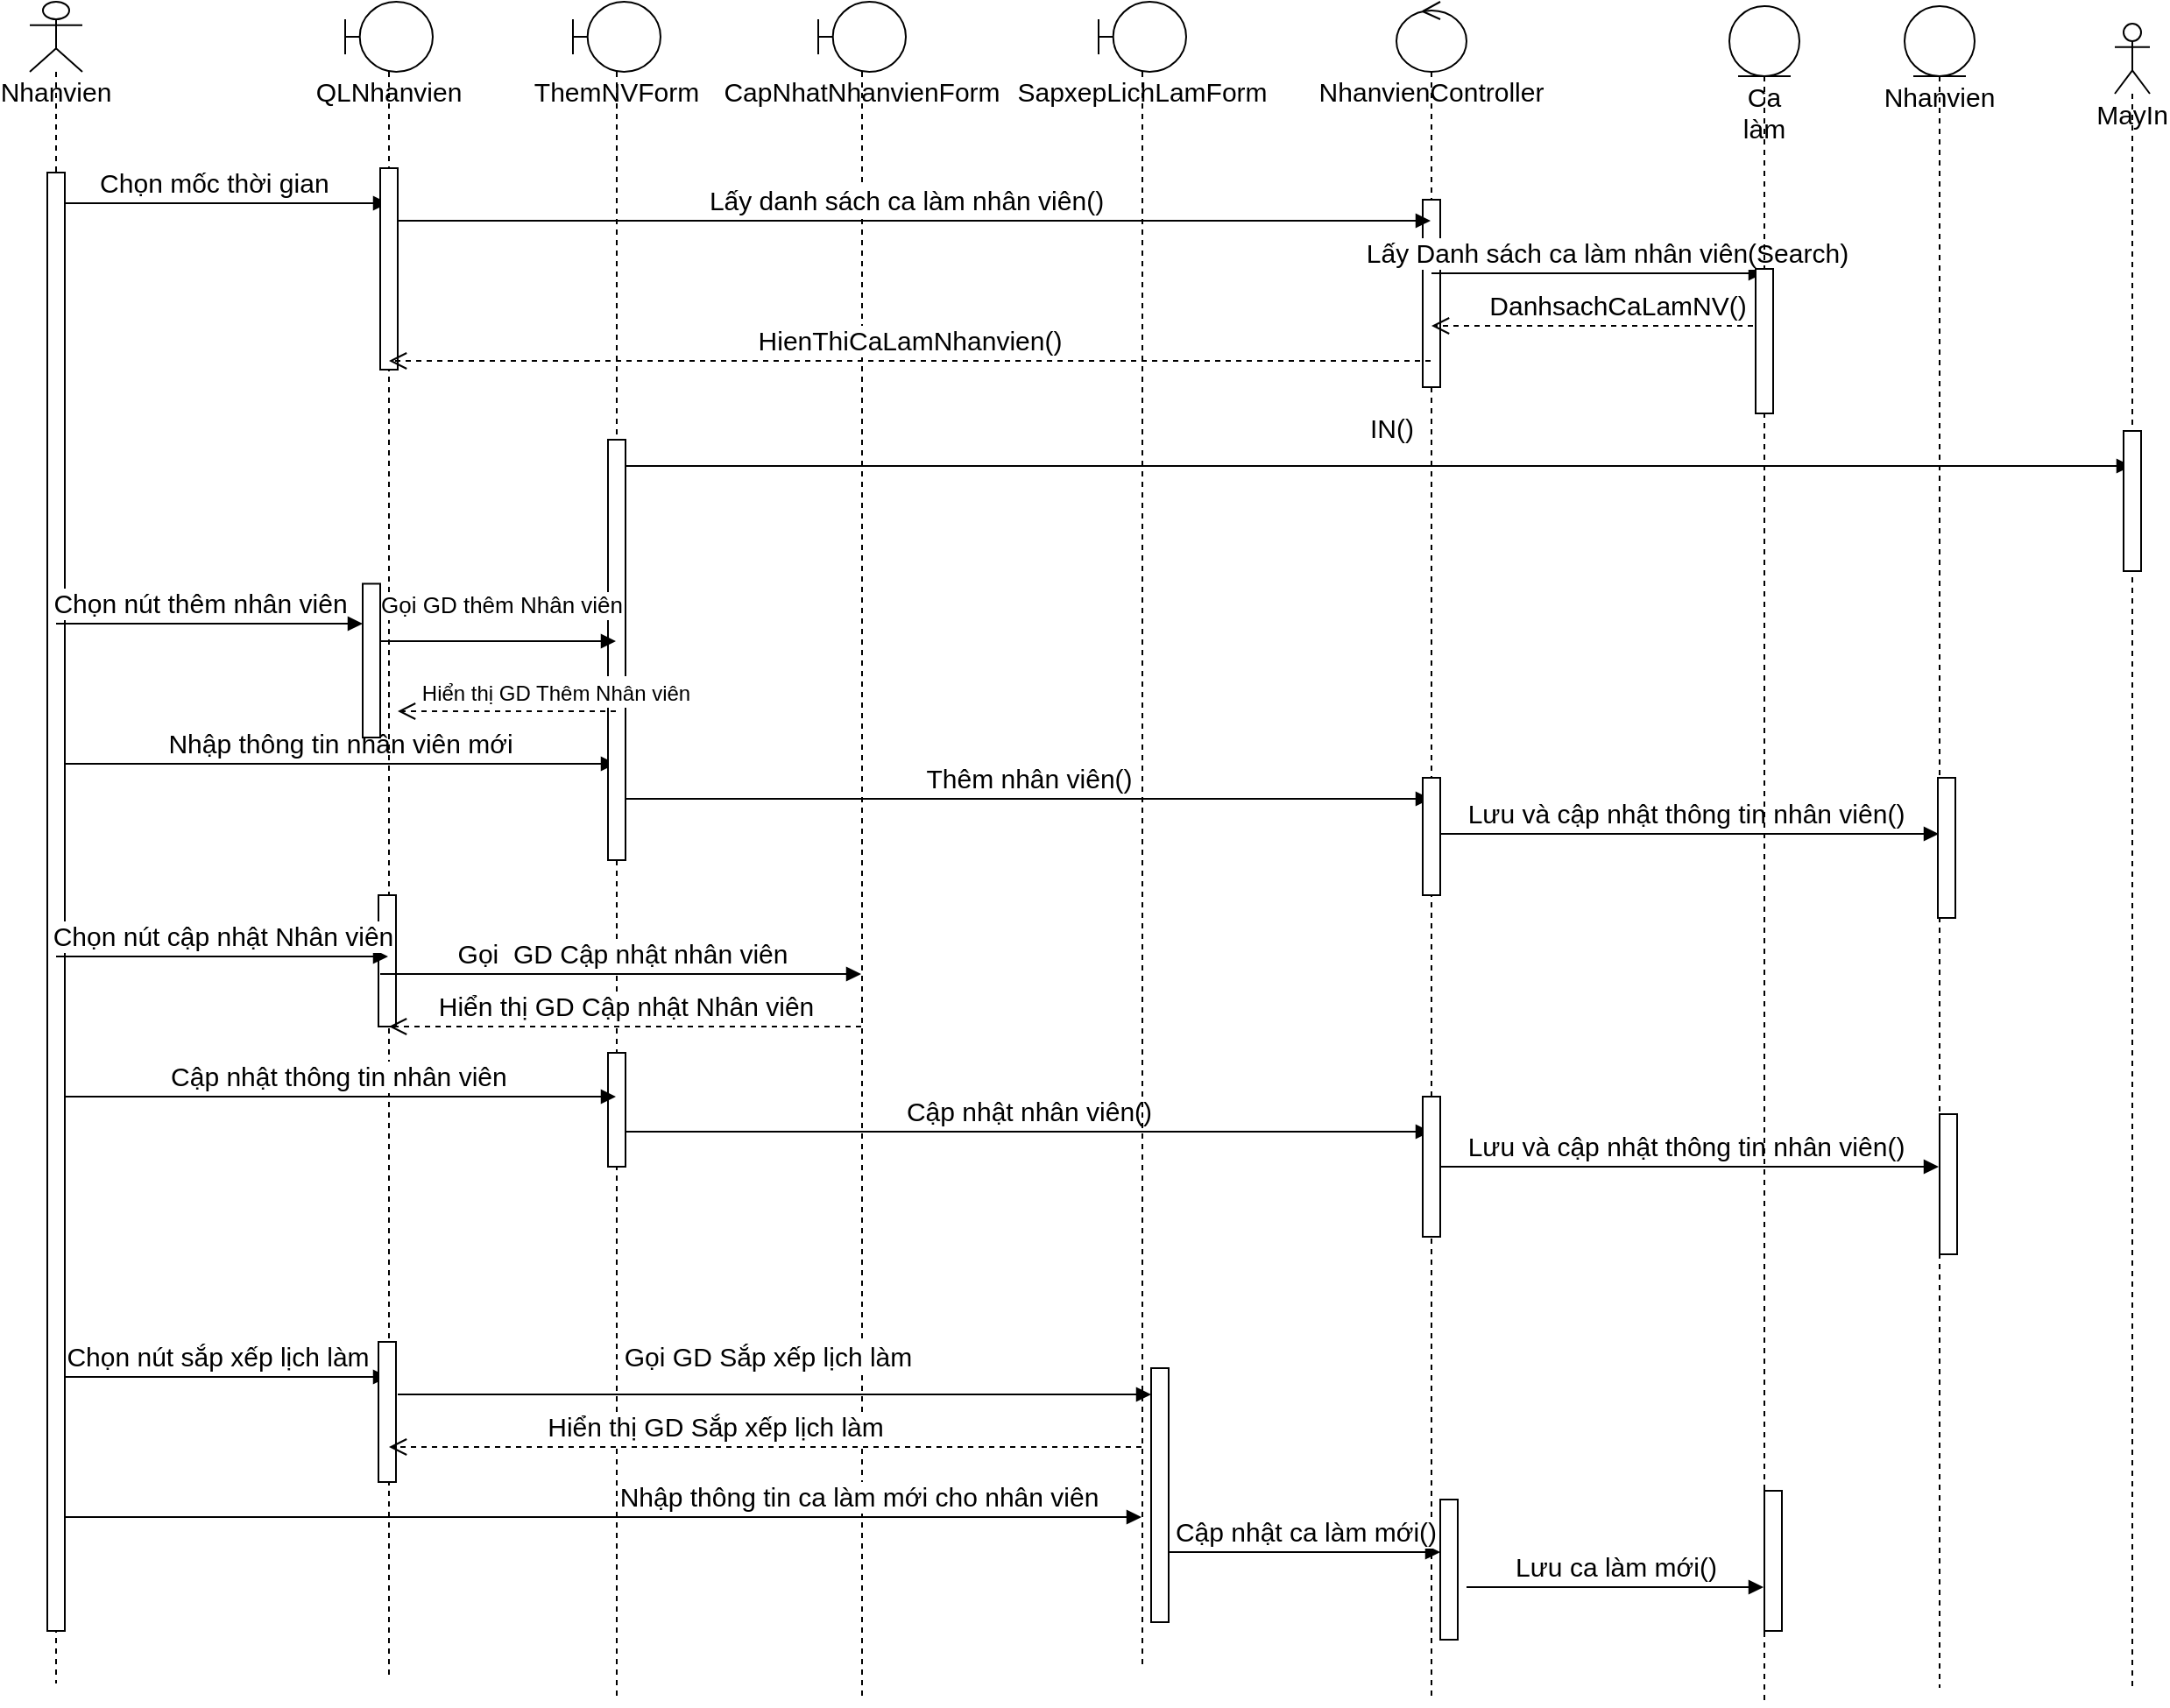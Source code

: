 <mxfile version="13.10.4" type="github">
  <diagram id="GsA88-R3-k9HEr8MOIdp" name="Page-1">
    <mxGraphModel dx="3024" dy="1061" grid="1" gridSize="10" guides="1" tooltips="1" connect="1" arrows="1" fold="1" page="1" pageScale="1" pageWidth="1100" pageHeight="850" math="0" shadow="0">
      <root>
        <mxCell id="0" />
        <mxCell id="1" parent="0" />
        <mxCell id="DxOmsWcF1WVwctE-kaGi-1" value="Nhanvien" style="shape=umlLifeline;participant=umlActor;perimeter=lifelinePerimeter;whiteSpace=wrap;html=1;container=1;collapsible=0;recursiveResize=0;verticalAlign=top;spacingTop=36;outlineConnect=0;fontSize=15;" parent="1" vertex="1">
          <mxGeometry x="10" y="95" width="30" height="960" as="geometry" />
        </mxCell>
        <mxCell id="DxOmsWcF1WVwctE-kaGi-8" value="Chọn mốc thời gian&amp;nbsp;" style="html=1;verticalAlign=bottom;endArrow=block;fontSize=15;" parent="DxOmsWcF1WVwctE-kaGi-1" target="DxOmsWcF1WVwctE-kaGi-7" edge="1">
          <mxGeometry width="80" relative="1" as="geometry">
            <mxPoint x="10" y="115" as="sourcePoint" />
            <mxPoint x="90" y="115" as="targetPoint" />
          </mxGeometry>
        </mxCell>
        <mxCell id="DxOmsWcF1WVwctE-kaGi-23" value="Nhập thông tin nhân viên mới" style="html=1;verticalAlign=bottom;endArrow=block;fontSize=15;" parent="DxOmsWcF1WVwctE-kaGi-1" target="DxOmsWcF1WVwctE-kaGi-2" edge="1">
          <mxGeometry width="80" relative="1" as="geometry">
            <mxPoint x="20" y="435" as="sourcePoint" />
            <mxPoint x="100" y="435" as="targetPoint" />
          </mxGeometry>
        </mxCell>
        <mxCell id="DxOmsWcF1WVwctE-kaGi-36" value="Chọn nút sắp xếp lịch làm" style="html=1;verticalAlign=bottom;endArrow=block;fontSize=15;" parent="DxOmsWcF1WVwctE-kaGi-1" target="DxOmsWcF1WVwctE-kaGi-7" edge="1">
          <mxGeometry width="80" relative="1" as="geometry">
            <mxPoint x="10" y="785" as="sourcePoint" />
            <mxPoint x="90" y="785" as="targetPoint" />
          </mxGeometry>
        </mxCell>
        <mxCell id="DxOmsWcF1WVwctE-kaGi-45" value="" style="html=1;points=[];perimeter=orthogonalPerimeter;fontSize=15;" parent="DxOmsWcF1WVwctE-kaGi-1" vertex="1">
          <mxGeometry x="10" y="97.5" width="10" height="832.5" as="geometry" />
        </mxCell>
        <mxCell id="DxOmsWcF1WVwctE-kaGi-2" value="ThemNVForm" style="shape=umlLifeline;participant=umlBoundary;perimeter=lifelinePerimeter;whiteSpace=wrap;html=1;container=1;collapsible=0;recursiveResize=0;verticalAlign=top;spacingTop=36;outlineConnect=0;fontSize=15;" parent="1" vertex="1">
          <mxGeometry x="320" y="95" width="50" height="970" as="geometry" />
        </mxCell>
        <mxCell id="DxOmsWcF1WVwctE-kaGi-16" value="IN()" style="html=1;verticalAlign=bottom;endArrow=block;fontSize=15;" parent="DxOmsWcF1WVwctE-kaGi-2" target="DxOmsWcF1WVwctE-kaGi-15" edge="1">
          <mxGeometry x="0.017" y="10" width="80" relative="1" as="geometry">
            <mxPoint x="30" y="265" as="sourcePoint" />
            <mxPoint x="110" y="265" as="targetPoint" />
            <mxPoint as="offset" />
          </mxGeometry>
        </mxCell>
        <mxCell id="DxOmsWcF1WVwctE-kaGi-24" value="Thêm nhân viên()" style="html=1;verticalAlign=bottom;endArrow=block;fontSize=15;" parent="DxOmsWcF1WVwctE-kaGi-2" target="DxOmsWcF1WVwctE-kaGi-5" edge="1">
          <mxGeometry width="80" relative="1" as="geometry">
            <mxPoint x="30" y="455" as="sourcePoint" />
            <mxPoint x="110" y="455" as="targetPoint" />
          </mxGeometry>
        </mxCell>
        <mxCell id="DxOmsWcF1WVwctE-kaGi-30" value="Cập nhật nhân viên()" style="html=1;verticalAlign=bottom;endArrow=block;fontSize=15;" parent="DxOmsWcF1WVwctE-kaGi-2" target="DxOmsWcF1WVwctE-kaGi-5" edge="1">
          <mxGeometry width="80" relative="1" as="geometry">
            <mxPoint x="30" y="645" as="sourcePoint" />
            <mxPoint x="110" y="645" as="targetPoint" />
          </mxGeometry>
        </mxCell>
        <mxCell id="DxOmsWcF1WVwctE-kaGi-57" value="" style="html=1;points=[];perimeter=orthogonalPerimeter;fontSize=15;" parent="DxOmsWcF1WVwctE-kaGi-2" vertex="1">
          <mxGeometry x="20" y="250" width="10" height="240" as="geometry" />
        </mxCell>
        <mxCell id="DxOmsWcF1WVwctE-kaGi-59" value="" style="html=1;points=[];perimeter=orthogonalPerimeter;fontSize=15;" parent="DxOmsWcF1WVwctE-kaGi-2" vertex="1">
          <mxGeometry x="20" y="600" width="10" height="65" as="geometry" />
        </mxCell>
        <mxCell id="DxOmsWcF1WVwctE-kaGi-3" value="CapNhatNhanvienForm" style="shape=umlLifeline;participant=umlBoundary;perimeter=lifelinePerimeter;whiteSpace=wrap;html=1;container=1;collapsible=0;recursiveResize=0;verticalAlign=top;spacingTop=36;outlineConnect=0;fontSize=15;" parent="1" vertex="1">
          <mxGeometry x="460" y="95" width="50" height="970" as="geometry" />
        </mxCell>
        <mxCell id="DxOmsWcF1WVwctE-kaGi-5" value="NhanvienController" style="shape=umlLifeline;participant=umlControl;perimeter=lifelinePerimeter;whiteSpace=wrap;html=1;container=1;collapsible=0;recursiveResize=0;verticalAlign=top;spacingTop=36;outlineConnect=0;fontSize=15;" parent="1" vertex="1">
          <mxGeometry x="790" y="95" width="40" height="970" as="geometry" />
        </mxCell>
        <mxCell id="DxOmsWcF1WVwctE-kaGi-25" value="Lưu và cập nhật thông tin nhân viên()" style="html=1;verticalAlign=bottom;endArrow=block;fontSize=15;" parent="DxOmsWcF1WVwctE-kaGi-5" target="DxOmsWcF1WVwctE-kaGi-6" edge="1">
          <mxGeometry width="80" relative="1" as="geometry">
            <mxPoint x="20" y="475" as="sourcePoint" />
            <mxPoint x="100" y="475" as="targetPoint" />
          </mxGeometry>
        </mxCell>
        <mxCell id="DxOmsWcF1WVwctE-kaGi-31" value="Lưu và cập nhật thông tin nhân viên()" style="html=1;verticalAlign=bottom;endArrow=block;fontSize=15;" parent="DxOmsWcF1WVwctE-kaGi-5" target="DxOmsWcF1WVwctE-kaGi-6" edge="1">
          <mxGeometry width="80" relative="1" as="geometry">
            <mxPoint x="20" y="665" as="sourcePoint" />
            <mxPoint x="100" y="665" as="targetPoint" />
          </mxGeometry>
        </mxCell>
        <mxCell id="DxOmsWcF1WVwctE-kaGi-49" value="" style="html=1;points=[];perimeter=orthogonalPerimeter;fontSize=15;" parent="DxOmsWcF1WVwctE-kaGi-5" vertex="1">
          <mxGeometry x="15" y="113" width="10" height="107" as="geometry" />
        </mxCell>
        <mxCell id="DxOmsWcF1WVwctE-kaGi-60" value="" style="html=1;points=[];perimeter=orthogonalPerimeter;fontSize=15;" parent="DxOmsWcF1WVwctE-kaGi-5" vertex="1">
          <mxGeometry x="15" y="443" width="10" height="67" as="geometry" />
        </mxCell>
        <mxCell id="DxOmsWcF1WVwctE-kaGi-66" value="" style="html=1;points=[];perimeter=orthogonalPerimeter;fontSize=15;" parent="DxOmsWcF1WVwctE-kaGi-5" vertex="1">
          <mxGeometry x="25" y="855" width="10" height="80" as="geometry" />
        </mxCell>
        <mxCell id="DxOmsWcF1WVwctE-kaGi-70" value="" style="html=1;points=[];perimeter=orthogonalPerimeter;fontSize=15;" parent="DxOmsWcF1WVwctE-kaGi-5" vertex="1">
          <mxGeometry x="15" y="625" width="10" height="80" as="geometry" />
        </mxCell>
        <mxCell id="DxOmsWcF1WVwctE-kaGi-6" value="Nhanvien" style="shape=umlLifeline;participant=umlEntity;perimeter=lifelinePerimeter;whiteSpace=wrap;html=1;container=1;collapsible=0;recursiveResize=0;verticalAlign=top;spacingTop=36;outlineConnect=0;fontSize=15;" parent="1" vertex="1">
          <mxGeometry x="1080" y="97.5" width="40" height="960" as="geometry" />
        </mxCell>
        <mxCell id="DxOmsWcF1WVwctE-kaGi-62" value="" style="html=1;points=[];perimeter=orthogonalPerimeter;fontSize=15;" parent="DxOmsWcF1WVwctE-kaGi-6" vertex="1">
          <mxGeometry x="20" y="632.5" width="10" height="80" as="geometry" />
        </mxCell>
        <mxCell id="DxOmsWcF1WVwctE-kaGi-63" value="" style="html=1;points=[];perimeter=orthogonalPerimeter;fontSize=15;" parent="DxOmsWcF1WVwctE-kaGi-6" vertex="1">
          <mxGeometry x="19" y="440.5" width="10" height="80" as="geometry" />
        </mxCell>
        <mxCell id="DxOmsWcF1WVwctE-kaGi-7" value="QLNhanvien" style="shape=umlLifeline;participant=umlBoundary;perimeter=lifelinePerimeter;whiteSpace=wrap;html=1;container=1;collapsible=0;recursiveResize=0;verticalAlign=top;spacingTop=36;outlineConnect=0;fontSize=15;" parent="1" vertex="1">
          <mxGeometry x="190" y="95" width="50" height="955" as="geometry" />
        </mxCell>
        <mxCell id="DxOmsWcF1WVwctE-kaGi-10" value="Lấy danh sách ca làm nhân viên()" style="html=1;verticalAlign=bottom;endArrow=block;fontSize=15;" parent="DxOmsWcF1WVwctE-kaGi-7" target="DxOmsWcF1WVwctE-kaGi-5" edge="1">
          <mxGeometry width="80" relative="1" as="geometry">
            <mxPoint x="20" y="125" as="sourcePoint" />
            <mxPoint x="100" y="135" as="targetPoint" />
            <Array as="points">
              <mxPoint x="480" y="125" />
            </Array>
          </mxGeometry>
        </mxCell>
        <mxCell id="DxOmsWcF1WVwctE-kaGi-22" value="&lt;font style=&quot;font-size: 12px&quot;&gt;Hiển thị GD Thêm Nhân viên&lt;/font&gt;" style="html=1;verticalAlign=bottom;endArrow=open;dashed=1;endSize=8;fontSize=15;" parent="DxOmsWcF1WVwctE-kaGi-7" source="DxOmsWcF1WVwctE-kaGi-2" edge="1">
          <mxGeometry x="-0.446" relative="1" as="geometry">
            <mxPoint x="110" y="405" as="sourcePoint" />
            <mxPoint x="30" y="405" as="targetPoint" />
            <mxPoint as="offset" />
          </mxGeometry>
        </mxCell>
        <mxCell id="DxOmsWcF1WVwctE-kaGi-46" value="" style="html=1;points=[];perimeter=orthogonalPerimeter;fontSize=15;" parent="DxOmsWcF1WVwctE-kaGi-7" vertex="1">
          <mxGeometry x="20" y="95" width="10" height="115" as="geometry" />
        </mxCell>
        <mxCell id="DxOmsWcF1WVwctE-kaGi-56" value="" style="html=1;points=[];perimeter=orthogonalPerimeter;fontSize=15;" parent="DxOmsWcF1WVwctE-kaGi-7" vertex="1">
          <mxGeometry x="10" y="332.23" width="10" height="87.77" as="geometry" />
        </mxCell>
        <mxCell id="DxOmsWcF1WVwctE-kaGi-58" value="" style="html=1;points=[];perimeter=orthogonalPerimeter;fontSize=15;" parent="DxOmsWcF1WVwctE-kaGi-7" vertex="1">
          <mxGeometry x="19" y="510" width="10" height="75" as="geometry" />
        </mxCell>
        <mxCell id="DxOmsWcF1WVwctE-kaGi-67" value="" style="html=1;points=[];perimeter=orthogonalPerimeter;fontSize=15;" parent="DxOmsWcF1WVwctE-kaGi-7" vertex="1">
          <mxGeometry x="19" y="765" width="10" height="80" as="geometry" />
        </mxCell>
        <mxCell id="wUo9u8nOnJUg-n2kmJeA-3" value="&lt;font style=&quot;font-size: 15px&quot;&gt;Gọi&amp;nbsp; GD Cập nhật nhân viên&lt;/font&gt;" style="html=1;verticalAlign=bottom;endArrow=block;" edge="1" parent="DxOmsWcF1WVwctE-kaGi-7" target="DxOmsWcF1WVwctE-kaGi-3">
          <mxGeometry width="80" relative="1" as="geometry">
            <mxPoint x="20" y="555" as="sourcePoint" />
            <mxPoint x="100" y="555" as="targetPoint" />
          </mxGeometry>
        </mxCell>
        <mxCell id="wUo9u8nOnJUg-n2kmJeA-4" value="&lt;font style=&quot;font-size: 15px&quot;&gt;Gọi GD Sắp xếp lịch làm&lt;/font&gt;" style="html=1;verticalAlign=bottom;endArrow=block;" edge="1" parent="DxOmsWcF1WVwctE-kaGi-7" target="DxOmsWcF1WVwctE-kaGi-65">
          <mxGeometry x="-0.023" y="10" width="80" relative="1" as="geometry">
            <mxPoint x="30" y="795" as="sourcePoint" />
            <mxPoint x="110" y="795" as="targetPoint" />
            <mxPoint x="1" as="offset" />
          </mxGeometry>
        </mxCell>
        <mxCell id="DxOmsWcF1WVwctE-kaGi-12" value="DanhsachCaLamNV()" style="html=1;verticalAlign=bottom;endArrow=open;dashed=1;endSize=8;fontSize=15;" parent="1" source="DxOmsWcF1WVwctE-kaGi-39" target="DxOmsWcF1WVwctE-kaGi-5" edge="1">
          <mxGeometry x="-0.117" relative="1" as="geometry">
            <mxPoint x="850" y="280" as="sourcePoint" />
            <mxPoint x="770" y="280" as="targetPoint" />
            <Array as="points">
              <mxPoint x="850" y="280" />
            </Array>
            <mxPoint as="offset" />
          </mxGeometry>
        </mxCell>
        <mxCell id="DxOmsWcF1WVwctE-kaGi-13" value="HienThiCaLamNhanvien()" style="html=1;verticalAlign=bottom;endArrow=open;dashed=1;endSize=8;fontSize=15;" parent="1" source="DxOmsWcF1WVwctE-kaGi-5" target="DxOmsWcF1WVwctE-kaGi-7" edge="1">
          <mxGeometry relative="1" as="geometry">
            <mxPoint x="650" y="290" as="sourcePoint" />
            <mxPoint x="570" y="290" as="targetPoint" />
            <Array as="points">
              <mxPoint x="630" y="300" />
            </Array>
          </mxGeometry>
        </mxCell>
        <mxCell id="DxOmsWcF1WVwctE-kaGi-15" value="MayIn" style="shape=umlLifeline;participant=umlActor;perimeter=lifelinePerimeter;whiteSpace=wrap;html=1;container=1;collapsible=0;recursiveResize=0;verticalAlign=top;spacingTop=36;outlineConnect=0;fontSize=15;" parent="1" vertex="1">
          <mxGeometry x="1200" y="107.5" width="20" height="950" as="geometry" />
        </mxCell>
        <mxCell id="DxOmsWcF1WVwctE-kaGi-61" value="" style="html=1;points=[];perimeter=orthogonalPerimeter;fontSize=15;" parent="DxOmsWcF1WVwctE-kaGi-15" vertex="1">
          <mxGeometry x="5" y="232.5" width="10" height="80" as="geometry" />
        </mxCell>
        <mxCell id="DxOmsWcF1WVwctE-kaGi-27" value="Chọn nút cập nhật Nhân viên" style="html=1;verticalAlign=bottom;endArrow=block;fontSize=15;" parent="1" source="DxOmsWcF1WVwctE-kaGi-1" target="DxOmsWcF1WVwctE-kaGi-7" edge="1">
          <mxGeometry width="80" relative="1" as="geometry">
            <mxPoint x="100" y="650" as="sourcePoint" />
            <mxPoint x="180" y="650" as="targetPoint" />
            <Array as="points">
              <mxPoint x="100" y="640" />
            </Array>
          </mxGeometry>
        </mxCell>
        <mxCell id="DxOmsWcF1WVwctE-kaGi-28" value="Hiển thị GD Cập nhật Nhân viên" style="html=1;verticalAlign=bottom;endArrow=open;dashed=1;endSize=8;fontSize=15;" parent="1" target="DxOmsWcF1WVwctE-kaGi-7" edge="1" source="DxOmsWcF1WVwctE-kaGi-3">
          <mxGeometry relative="1" as="geometry">
            <mxPoint x="490" y="670" as="sourcePoint" />
            <mxPoint x="410" y="670" as="targetPoint" />
            <Array as="points">
              <mxPoint x="370" y="680" />
            </Array>
          </mxGeometry>
        </mxCell>
        <mxCell id="DxOmsWcF1WVwctE-kaGi-32" value="Lấy Danh sách ca làm nhân viên(Search)" style="html=1;verticalAlign=bottom;endArrow=block;fontSize=15;" parent="1" source="DxOmsWcF1WVwctE-kaGi-5" target="DxOmsWcF1WVwctE-kaGi-39" edge="1">
          <mxGeometry x="0.058" width="80" relative="1" as="geometry">
            <mxPoint x="730" y="240" as="sourcePoint" />
            <mxPoint x="810" y="240" as="targetPoint" />
            <Array as="points">
              <mxPoint x="810" y="250" />
            </Array>
            <mxPoint as="offset" />
          </mxGeometry>
        </mxCell>
        <mxCell id="DxOmsWcF1WVwctE-kaGi-34" value="SapxepLichLamForm" style="shape=umlLifeline;participant=umlBoundary;perimeter=lifelinePerimeter;whiteSpace=wrap;html=1;container=1;collapsible=0;recursiveResize=0;verticalAlign=top;spacingTop=36;outlineConnect=0;fontSize=15;" parent="1" vertex="1">
          <mxGeometry x="620" y="95" width="50" height="950" as="geometry" />
        </mxCell>
        <mxCell id="DxOmsWcF1WVwctE-kaGi-65" value="" style="html=1;points=[];perimeter=orthogonalPerimeter;fontSize=15;" parent="DxOmsWcF1WVwctE-kaGi-34" vertex="1">
          <mxGeometry x="30" y="780" width="10" height="145" as="geometry" />
        </mxCell>
        <mxCell id="DxOmsWcF1WVwctE-kaGi-37" value="Hiển thị GD Sắp xếp lịch làm" style="html=1;verticalAlign=bottom;endArrow=open;dashed=1;endSize=8;fontSize=15;" parent="1" source="DxOmsWcF1WVwctE-kaGi-34" target="DxOmsWcF1WVwctE-kaGi-7" edge="1">
          <mxGeometry x="0.137" relative="1" as="geometry">
            <mxPoint x="620" y="900" as="sourcePoint" />
            <mxPoint x="540" y="900" as="targetPoint" />
            <Array as="points">
              <mxPoint x="490" y="920" />
              <mxPoint x="320" y="920" />
            </Array>
            <mxPoint as="offset" />
          </mxGeometry>
        </mxCell>
        <mxCell id="DxOmsWcF1WVwctE-kaGi-39" value="Ca làm" style="shape=umlLifeline;participant=umlEntity;perimeter=lifelinePerimeter;whiteSpace=wrap;html=1;container=1;collapsible=0;recursiveResize=0;verticalAlign=top;spacingTop=36;outlineConnect=0;fontSize=15;" parent="1" vertex="1">
          <mxGeometry x="980" y="97.5" width="40" height="970" as="geometry" />
        </mxCell>
        <mxCell id="DxOmsWcF1WVwctE-kaGi-64" value="" style="html=1;points=[];perimeter=orthogonalPerimeter;fontSize=15;" parent="DxOmsWcF1WVwctE-kaGi-39" vertex="1">
          <mxGeometry x="20" y="847.5" width="10" height="80" as="geometry" />
        </mxCell>
        <mxCell id="DxOmsWcF1WVwctE-kaGi-69" value="" style="html=1;points=[];perimeter=orthogonalPerimeter;fontSize=15;" parent="DxOmsWcF1WVwctE-kaGi-39" vertex="1">
          <mxGeometry x="15" y="150" width="10" height="82.5" as="geometry" />
        </mxCell>
        <mxCell id="DxOmsWcF1WVwctE-kaGi-55" value="Chọn nút thêm nhân viên" style="html=1;verticalAlign=bottom;endArrow=block;fontSize=15;" parent="1" source="DxOmsWcF1WVwctE-kaGi-1" target="DxOmsWcF1WVwctE-kaGi-56" edge="1">
          <mxGeometry x="-0.068" width="80" relative="1" as="geometry">
            <mxPoint x="31.43" y="467.225" as="sourcePoint" />
            <mxPoint x="205" y="467.225" as="targetPoint" />
            <Array as="points">
              <mxPoint x="120" y="450" />
            </Array>
            <mxPoint as="offset" />
          </mxGeometry>
        </mxCell>
        <mxCell id="wUo9u8nOnJUg-n2kmJeA-1" value="&lt;font style=&quot;font-size: 13px&quot;&gt;Gọi GD thêm Nhân viên&lt;/font&gt;" style="html=1;verticalAlign=bottom;endArrow=block;" edge="1" parent="1" source="DxOmsWcF1WVwctE-kaGi-56" target="DxOmsWcF1WVwctE-kaGi-2">
          <mxGeometry x="0.041" y="10" width="80" relative="1" as="geometry">
            <mxPoint x="210" y="480" as="sourcePoint" />
            <mxPoint x="340" y="480" as="targetPoint" />
            <Array as="points">
              <mxPoint x="240" y="460" />
            </Array>
            <mxPoint x="-1" as="offset" />
          </mxGeometry>
        </mxCell>
        <mxCell id="DxOmsWcF1WVwctE-kaGi-29" value="Cập nhật thông tin nhân viên&amp;nbsp;" style="html=1;verticalAlign=bottom;endArrow=block;fontSize=15;" parent="1" target="DxOmsWcF1WVwctE-kaGi-2" edge="1" source="DxOmsWcF1WVwctE-kaGi-45">
          <mxGeometry width="80" relative="1" as="geometry">
            <mxPoint x="30" y="710" as="sourcePoint" />
            <mxPoint x="110" y="710" as="targetPoint" />
            <Array as="points">
              <mxPoint x="50" y="720" />
              <mxPoint x="310" y="720" />
            </Array>
          </mxGeometry>
        </mxCell>
        <mxCell id="DxOmsWcF1WVwctE-kaGi-38" value="Nhập thông tin ca làm mới cho nhân viên" style="html=1;verticalAlign=bottom;endArrow=block;fontSize=15;" parent="1" target="DxOmsWcF1WVwctE-kaGi-34" edge="1" source="DxOmsWcF1WVwctE-kaGi-45">
          <mxGeometry x="0.473" width="80" relative="1" as="geometry">
            <mxPoint x="20" y="940" as="sourcePoint" />
            <mxPoint x="100" y="940" as="targetPoint" />
            <mxPoint as="offset" />
            <Array as="points">
              <mxPoint x="40" y="960" />
              <mxPoint x="70" y="960" />
            </Array>
          </mxGeometry>
        </mxCell>
        <mxCell id="DxOmsWcF1WVwctE-kaGi-40" value="Cập nhật ca làm mới()" style="html=1;verticalAlign=bottom;endArrow=block;fontSize=15;" parent="1" target="DxOmsWcF1WVwctE-kaGi-66" edge="1" source="DxOmsWcF1WVwctE-kaGi-65">
          <mxGeometry width="80" relative="1" as="geometry">
            <mxPoint x="660" y="968" as="sourcePoint" />
            <mxPoint x="730" y="967.5" as="targetPoint" />
            <Array as="points">
              <mxPoint x="690" y="980" />
              <mxPoint x="740" y="980" />
            </Array>
          </mxGeometry>
        </mxCell>
        <mxCell id="DxOmsWcF1WVwctE-kaGi-41" value="Lưu ca làm mới()" style="html=1;verticalAlign=bottom;endArrow=block;fontSize=15;" parent="1" target="DxOmsWcF1WVwctE-kaGi-39" edge="1">
          <mxGeometry width="80" relative="1" as="geometry">
            <mxPoint x="830" y="1000" as="sourcePoint" />
            <mxPoint x="900" y="987.5" as="targetPoint" />
            <Array as="points" />
          </mxGeometry>
        </mxCell>
      </root>
    </mxGraphModel>
  </diagram>
</mxfile>
